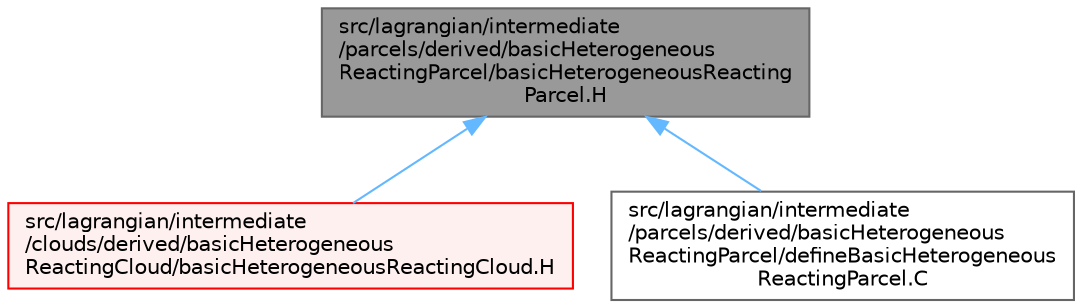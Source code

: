 digraph "src/lagrangian/intermediate/parcels/derived/basicHeterogeneousReactingParcel/basicHeterogeneousReactingParcel.H"
{
 // LATEX_PDF_SIZE
  bgcolor="transparent";
  edge [fontname=Helvetica,fontsize=10,labelfontname=Helvetica,labelfontsize=10];
  node [fontname=Helvetica,fontsize=10,shape=box,height=0.2,width=0.4];
  Node1 [id="Node000001",label="src/lagrangian/intermediate\l/parcels/derived/basicHeterogeneous\lReactingParcel/basicHeterogeneousReacting\lParcel.H",height=0.2,width=0.4,color="gray40", fillcolor="grey60", style="filled", fontcolor="black",tooltip=" "];
  Node1 -> Node2 [id="edge1_Node000001_Node000002",dir="back",color="steelblue1",style="solid",tooltip=" "];
  Node2 [id="Node000002",label="src/lagrangian/intermediate\l/clouds/derived/basicHeterogeneous\lReactingCloud/basicHeterogeneousReactingCloud.H",height=0.2,width=0.4,color="red", fillcolor="#FFF0F0", style="filled",URL="$basicHeterogeneousReactingCloud_8H.html",tooltip=" "];
  Node1 -> Node5 [id="edge2_Node000001_Node000005",dir="back",color="steelblue1",style="solid",tooltip=" "];
  Node5 [id="Node000005",label="src/lagrangian/intermediate\l/parcels/derived/basicHeterogeneous\lReactingParcel/defineBasicHeterogeneous\lReactingParcel.C",height=0.2,width=0.4,color="grey40", fillcolor="white", style="filled",URL="$defineBasicHeterogeneousReactingParcel_8C.html",tooltip=" "];
}
